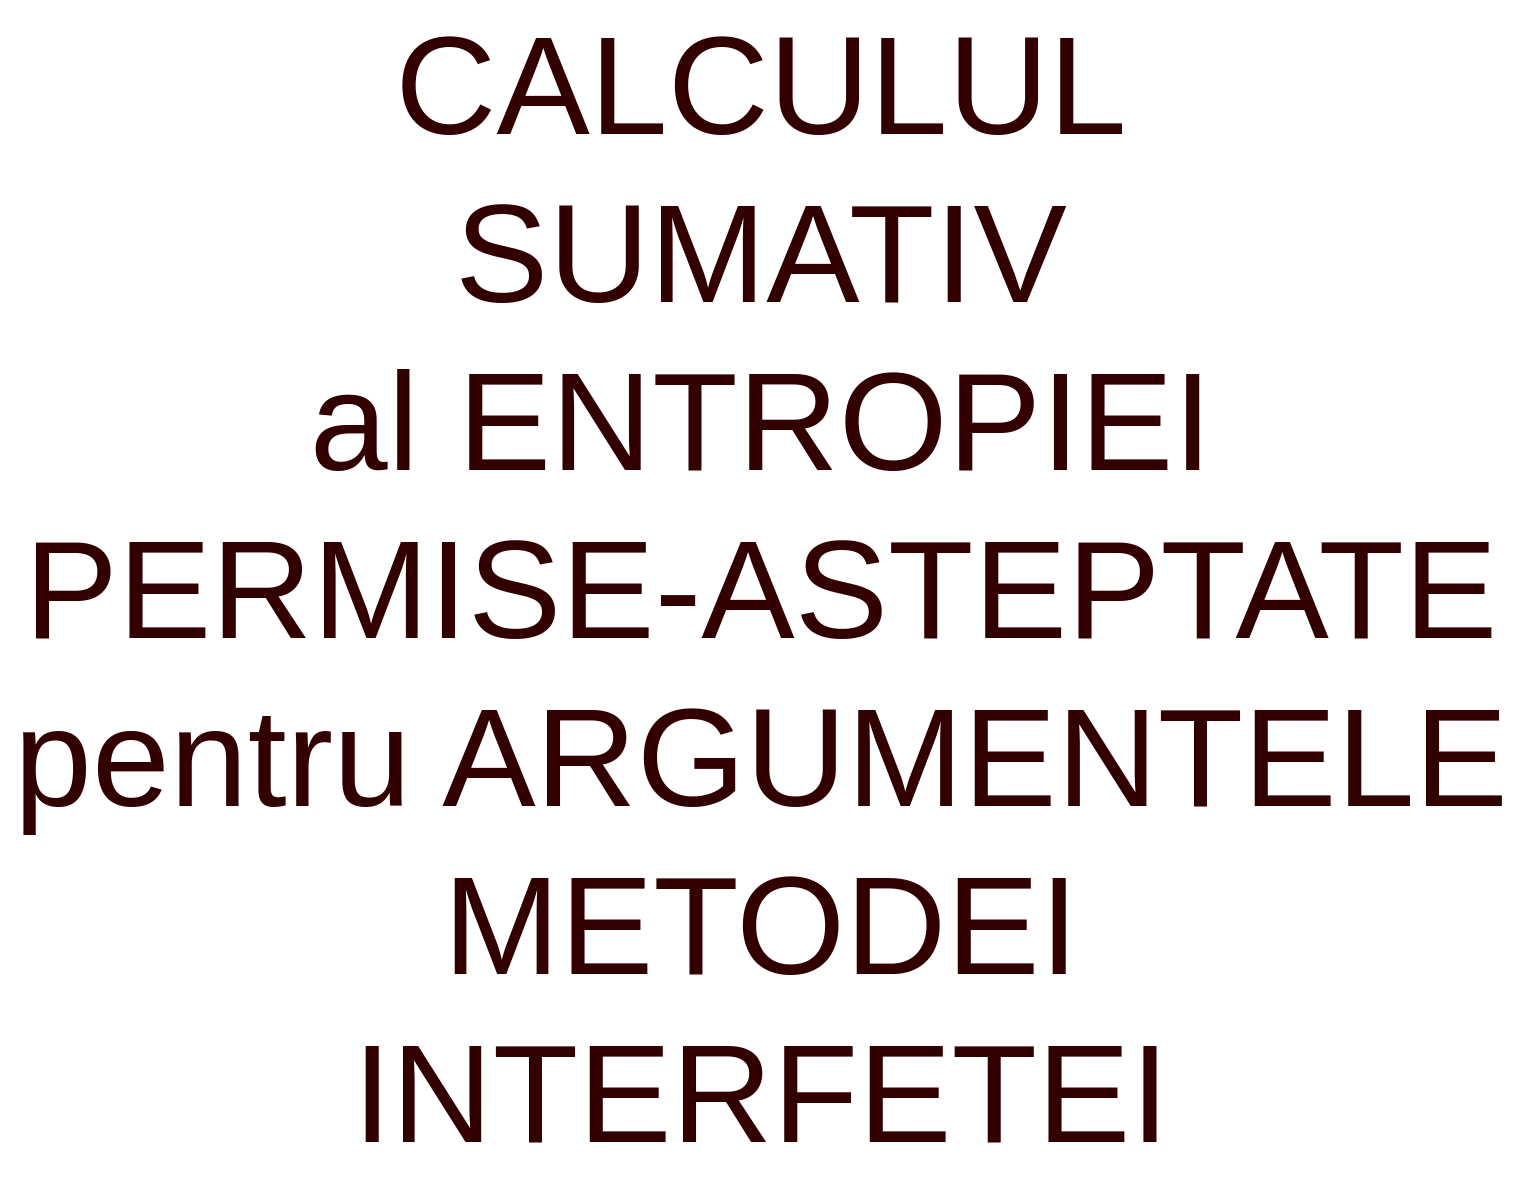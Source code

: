 <mxfile version="17.4.5" type="github">
  <diagram id="4Klv1a1HbTAz1DpUeN2I" name="Page-1">
    <mxGraphModel dx="1418" dy="1222" grid="1" gridSize="10" guides="1" tooltips="1" connect="1" arrows="1" fold="1" page="1" pageScale="1" pageWidth="850" pageHeight="1100" math="0" shadow="0">
      <root>
        <mxCell id="0" />
        <mxCell id="1" parent="0" />
        <mxCell id="z7X4BNzyPze6RQQIvAgJ-1" value="&lt;font color=&quot;#330000&quot;&gt;&lt;span style=&quot;font-size: 70px&quot;&gt;CALCULUL&lt;br&gt;SUMATIV&lt;br&gt;al ENTROPIEI&lt;br&gt;PERMISE-ASTEPTATE&lt;br&gt;pentru ARGUMENTELE&lt;br&gt;METODEI&lt;br&gt;INTERFETEI&lt;br&gt;&lt;/span&gt;&lt;/font&gt;" style="text;html=1;align=center;verticalAlign=middle;resizable=0;points=[];autosize=1;strokeColor=none;fillColor=none;" vertex="1" parent="1">
          <mxGeometry x="50" y="380" width="760" height="240" as="geometry" />
        </mxCell>
      </root>
    </mxGraphModel>
  </diagram>
</mxfile>

